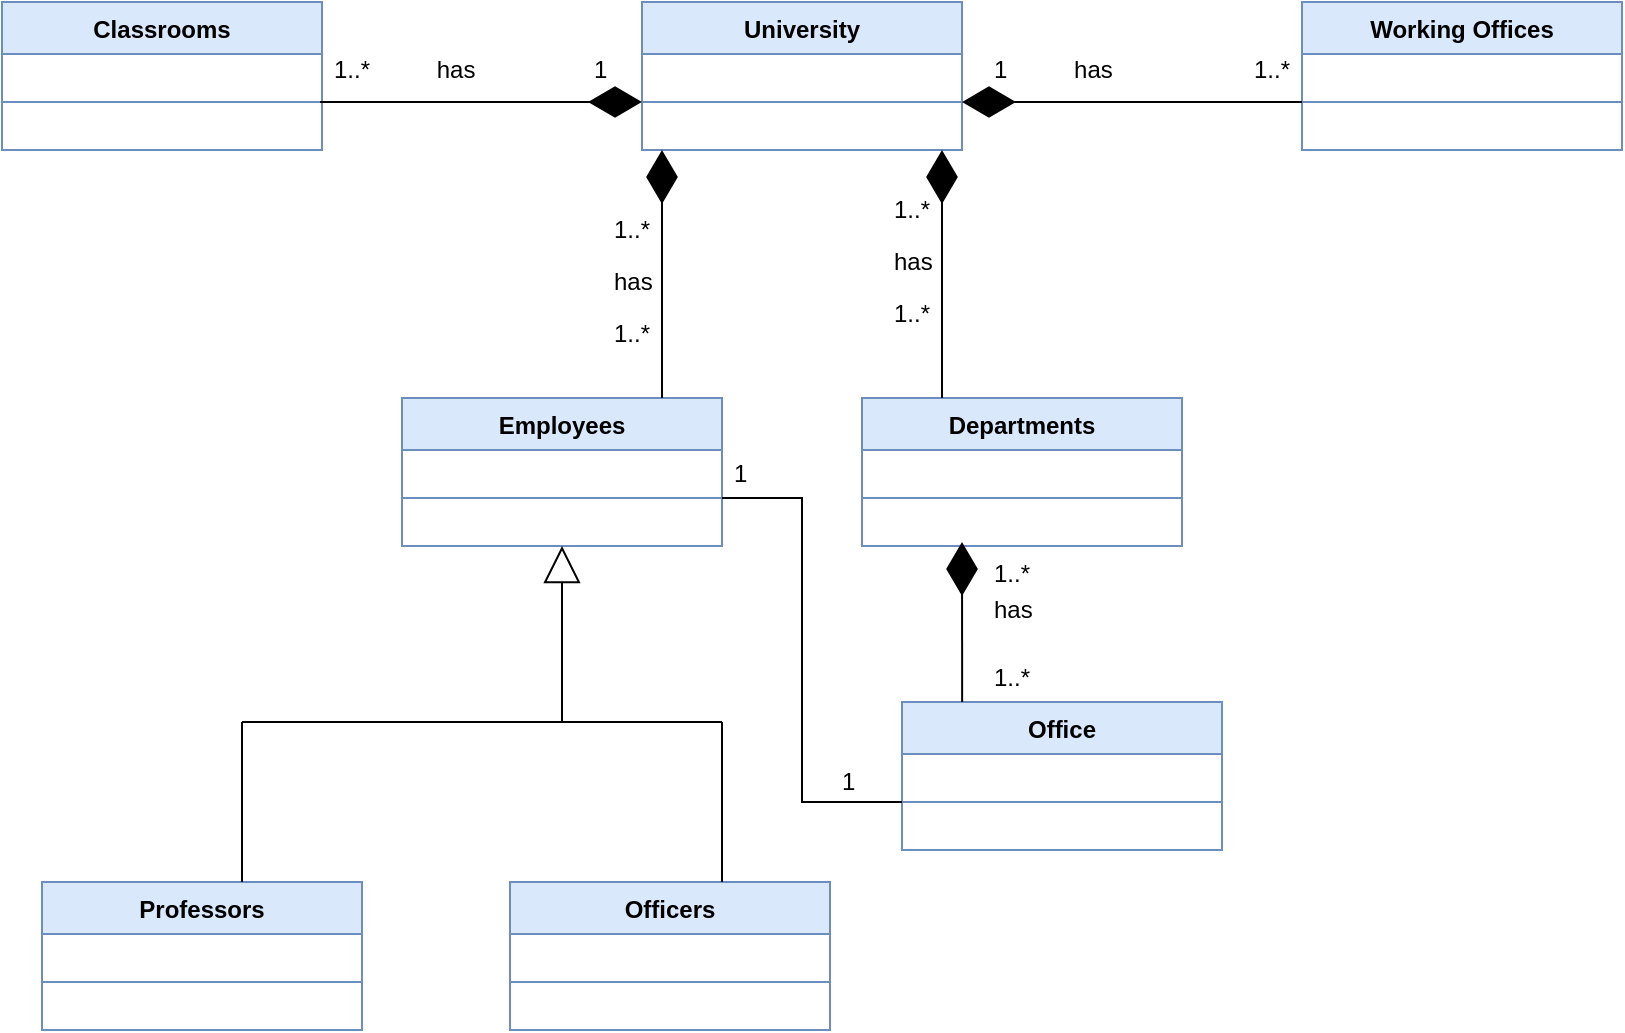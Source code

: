 <mxfile version="22.1.11" type="device">
  <diagram name="Sayfa -1" id="HtYeqE8nDPia2xDO8VBP">
    <mxGraphModel dx="880" dy="468" grid="1" gridSize="10" guides="1" tooltips="1" connect="1" arrows="1" fold="1" page="1" pageScale="1" pageWidth="827" pageHeight="1169" math="0" shadow="0">
      <root>
        <mxCell id="0" />
        <mxCell id="1" parent="0" />
        <mxCell id="FmJTqtvArW4xmDBaDDny-8" value="University" style="swimlane;fontStyle=1;align=center;verticalAlign=top;childLayout=stackLayout;horizontal=1;startSize=26;horizontalStack=0;resizeParent=1;resizeParentMax=0;resizeLast=0;collapsible=1;marginBottom=0;whiteSpace=wrap;html=1;fillColor=#dae8fc;strokeColor=#6c8ebf;" vertex="1" parent="1">
          <mxGeometry x="320" y="360" width="160" height="74" as="geometry" />
        </mxCell>
        <mxCell id="FmJTqtvArW4xmDBaDDny-10" value="" style="line;strokeWidth=1;fillColor=none;align=left;verticalAlign=middle;spacingTop=-1;spacingLeft=3;spacingRight=3;rotatable=0;labelPosition=right;points=[];portConstraint=eastwest;strokeColor=inherit;" vertex="1" parent="FmJTqtvArW4xmDBaDDny-8">
          <mxGeometry y="26" width="160" height="48" as="geometry" />
        </mxCell>
        <mxCell id="FmJTqtvArW4xmDBaDDny-13" value="Classrooms" style="swimlane;fontStyle=1;align=center;verticalAlign=top;childLayout=stackLayout;horizontal=1;startSize=26;horizontalStack=0;resizeParent=1;resizeParentMax=0;resizeLast=0;collapsible=1;marginBottom=0;whiteSpace=wrap;html=1;fillColor=#dae8fc;strokeColor=#6c8ebf;" vertex="1" parent="1">
          <mxGeometry y="360" width="160" height="74" as="geometry" />
        </mxCell>
        <mxCell id="FmJTqtvArW4xmDBaDDny-14" value="" style="line;strokeWidth=1;fillColor=none;align=left;verticalAlign=middle;spacingTop=-1;spacingLeft=3;spacingRight=3;rotatable=0;labelPosition=right;points=[];portConstraint=eastwest;strokeColor=inherit;" vertex="1" parent="FmJTqtvArW4xmDBaDDny-13">
          <mxGeometry y="26" width="160" height="48" as="geometry" />
        </mxCell>
        <mxCell id="FmJTqtvArW4xmDBaDDny-15" value="Working Offices" style="swimlane;fontStyle=1;align=center;verticalAlign=top;childLayout=stackLayout;horizontal=1;startSize=26;horizontalStack=0;resizeParent=1;resizeParentMax=0;resizeLast=0;collapsible=1;marginBottom=0;whiteSpace=wrap;html=1;fillColor=#dae8fc;strokeColor=#6c8ebf;" vertex="1" parent="1">
          <mxGeometry x="650" y="360" width="160" height="74" as="geometry" />
        </mxCell>
        <mxCell id="FmJTqtvArW4xmDBaDDny-16" value="" style="line;strokeWidth=1;fillColor=none;align=left;verticalAlign=middle;spacingTop=-1;spacingLeft=3;spacingRight=3;rotatable=0;labelPosition=right;points=[];portConstraint=eastwest;strokeColor=inherit;" vertex="1" parent="FmJTqtvArW4xmDBaDDny-15">
          <mxGeometry y="26" width="160" height="48" as="geometry" />
        </mxCell>
        <mxCell id="FmJTqtvArW4xmDBaDDny-18" value="Departments" style="swimlane;fontStyle=1;align=center;verticalAlign=top;childLayout=stackLayout;horizontal=1;startSize=26;horizontalStack=0;resizeParent=1;resizeParentMax=0;resizeLast=0;collapsible=1;marginBottom=0;whiteSpace=wrap;html=1;fillColor=#dae8fc;strokeColor=#6c8ebf;" vertex="1" parent="1">
          <mxGeometry x="430" y="558" width="160" height="74" as="geometry" />
        </mxCell>
        <mxCell id="FmJTqtvArW4xmDBaDDny-19" value="" style="line;strokeWidth=1;fillColor=none;align=left;verticalAlign=middle;spacingTop=-1;spacingLeft=3;spacingRight=3;rotatable=0;labelPosition=right;points=[];portConstraint=eastwest;strokeColor=inherit;" vertex="1" parent="FmJTqtvArW4xmDBaDDny-18">
          <mxGeometry y="26" width="160" height="48" as="geometry" />
        </mxCell>
        <mxCell id="FmJTqtvArW4xmDBaDDny-20" value="Employees" style="swimlane;fontStyle=1;align=center;verticalAlign=top;childLayout=stackLayout;horizontal=1;startSize=26;horizontalStack=0;resizeParent=1;resizeParentMax=0;resizeLast=0;collapsible=1;marginBottom=0;whiteSpace=wrap;html=1;fillColor=#dae8fc;strokeColor=#6c8ebf;" vertex="1" parent="1">
          <mxGeometry x="200" y="558" width="160" height="74" as="geometry" />
        </mxCell>
        <mxCell id="FmJTqtvArW4xmDBaDDny-21" value="" style="line;strokeWidth=1;fillColor=none;align=left;verticalAlign=middle;spacingTop=-1;spacingLeft=3;spacingRight=3;rotatable=0;labelPosition=right;points=[];portConstraint=eastwest;strokeColor=inherit;" vertex="1" parent="FmJTqtvArW4xmDBaDDny-20">
          <mxGeometry y="26" width="160" height="48" as="geometry" />
        </mxCell>
        <mxCell id="FmJTqtvArW4xmDBaDDny-22" value="Professors" style="swimlane;fontStyle=1;align=center;verticalAlign=top;childLayout=stackLayout;horizontal=1;startSize=26;horizontalStack=0;resizeParent=1;resizeParentMax=0;resizeLast=0;collapsible=1;marginBottom=0;whiteSpace=wrap;html=1;fillColor=#dae8fc;strokeColor=#6c8ebf;" vertex="1" parent="1">
          <mxGeometry x="20" y="800" width="160" height="74" as="geometry" />
        </mxCell>
        <mxCell id="FmJTqtvArW4xmDBaDDny-23" value="" style="line;strokeWidth=1;fillColor=none;align=left;verticalAlign=middle;spacingTop=-1;spacingLeft=3;spacingRight=3;rotatable=0;labelPosition=right;points=[];portConstraint=eastwest;strokeColor=inherit;" vertex="1" parent="FmJTqtvArW4xmDBaDDny-22">
          <mxGeometry y="26" width="160" height="48" as="geometry" />
        </mxCell>
        <mxCell id="FmJTqtvArW4xmDBaDDny-24" value="Officers" style="swimlane;fontStyle=1;align=center;verticalAlign=top;childLayout=stackLayout;horizontal=1;startSize=26;horizontalStack=0;resizeParent=1;resizeParentMax=0;resizeLast=0;collapsible=1;marginBottom=0;whiteSpace=wrap;html=1;fillColor=#dae8fc;strokeColor=#6c8ebf;" vertex="1" parent="1">
          <mxGeometry x="254" y="800" width="160" height="74" as="geometry" />
        </mxCell>
        <mxCell id="FmJTqtvArW4xmDBaDDny-25" value="" style="line;strokeWidth=1;fillColor=none;align=left;verticalAlign=middle;spacingTop=-1;spacingLeft=3;spacingRight=3;rotatable=0;labelPosition=right;points=[];portConstraint=eastwest;strokeColor=inherit;" vertex="1" parent="FmJTqtvArW4xmDBaDDny-24">
          <mxGeometry y="26" width="160" height="48" as="geometry" />
        </mxCell>
        <mxCell id="FmJTqtvArW4xmDBaDDny-26" value="Office" style="swimlane;fontStyle=1;align=center;verticalAlign=top;childLayout=stackLayout;horizontal=1;startSize=26;horizontalStack=0;resizeParent=1;resizeParentMax=0;resizeLast=0;collapsible=1;marginBottom=0;whiteSpace=wrap;html=1;fillColor=#dae8fc;strokeColor=#6c8ebf;" vertex="1" parent="1">
          <mxGeometry x="450" y="710" width="160" height="74" as="geometry" />
        </mxCell>
        <mxCell id="FmJTqtvArW4xmDBaDDny-27" value="" style="line;strokeWidth=1;fillColor=none;align=left;verticalAlign=middle;spacingTop=-1;spacingLeft=3;spacingRight=3;rotatable=0;labelPosition=right;points=[];portConstraint=eastwest;strokeColor=inherit;" vertex="1" parent="FmJTqtvArW4xmDBaDDny-26">
          <mxGeometry y="26" width="160" height="48" as="geometry" />
        </mxCell>
        <mxCell id="FmJTqtvArW4xmDBaDDny-28" value="" style="endArrow=diamondThin;endFill=1;endSize=24;html=1;rounded=0;exitX=0.188;exitY=0;exitDx=0;exitDy=0;exitPerimeter=0;" edge="1" parent="1" source="FmJTqtvArW4xmDBaDDny-26">
          <mxGeometry width="160" relative="1" as="geometry">
            <mxPoint x="500" y="722" as="sourcePoint" />
            <mxPoint x="480" y="630" as="targetPoint" />
          </mxGeometry>
        </mxCell>
        <mxCell id="FmJTqtvArW4xmDBaDDny-29" value="" style="endArrow=diamondThin;endFill=1;endSize=24;html=1;rounded=0;entryX=0.5;entryY=1;entryDx=0;entryDy=0;" edge="1" parent="1">
          <mxGeometry width="160" relative="1" as="geometry">
            <mxPoint x="650" y="410" as="sourcePoint" />
            <mxPoint x="480" y="410" as="targetPoint" />
          </mxGeometry>
        </mxCell>
        <mxCell id="FmJTqtvArW4xmDBaDDny-30" value="" style="endArrow=diamondThin;endFill=1;endSize=24;html=1;rounded=0;exitX=0.994;exitY=0.5;exitDx=0;exitDy=0;exitPerimeter=0;" edge="1" parent="1" source="FmJTqtvArW4xmDBaDDny-14">
          <mxGeometry width="160" relative="1" as="geometry">
            <mxPoint x="360" y="470" as="sourcePoint" />
            <mxPoint x="320" y="410" as="targetPoint" />
          </mxGeometry>
        </mxCell>
        <mxCell id="FmJTqtvArW4xmDBaDDny-31" value="1" style="text;strokeColor=none;fillColor=none;align=left;verticalAlign=top;spacingLeft=4;spacingRight=4;overflow=hidden;rotatable=0;points=[[0,0.5],[1,0.5]];portConstraint=eastwest;whiteSpace=wrap;html=1;" vertex="1" parent="1">
          <mxGeometry x="290" y="380" width="100" height="26" as="geometry" />
        </mxCell>
        <mxCell id="FmJTqtvArW4xmDBaDDny-32" value="1..*&amp;nbsp; &amp;nbsp; &amp;nbsp; &amp;nbsp; &amp;nbsp; has" style="text;strokeColor=none;fillColor=none;align=left;verticalAlign=top;spacingLeft=4;spacingRight=4;overflow=hidden;rotatable=0;points=[[0,0.5],[1,0.5]];portConstraint=eastwest;whiteSpace=wrap;html=1;" vertex="1" parent="1">
          <mxGeometry x="160" y="380" width="100" height="26" as="geometry" />
        </mxCell>
        <mxCell id="FmJTqtvArW4xmDBaDDny-33" value="1..*" style="text;strokeColor=none;fillColor=none;align=left;verticalAlign=top;spacingLeft=4;spacingRight=4;overflow=hidden;rotatable=0;points=[[0,0.5],[1,0.5]];portConstraint=eastwest;whiteSpace=wrap;html=1;" vertex="1" parent="1">
          <mxGeometry x="620" y="380" width="100" height="26" as="geometry" />
        </mxCell>
        <mxCell id="FmJTqtvArW4xmDBaDDny-34" value="1&amp;nbsp; &amp;nbsp; &amp;nbsp; &amp;nbsp; &amp;nbsp; has" style="text;strokeColor=none;fillColor=none;align=left;verticalAlign=top;spacingLeft=4;spacingRight=4;overflow=hidden;rotatable=0;points=[[0,0.5],[1,0.5]];portConstraint=eastwest;whiteSpace=wrap;html=1;" vertex="1" parent="1">
          <mxGeometry x="490" y="380" width="100" height="26" as="geometry" />
        </mxCell>
        <mxCell id="FmJTqtvArW4xmDBaDDny-35" value="1..*" style="text;strokeColor=none;fillColor=none;align=left;verticalAlign=top;spacingLeft=4;spacingRight=4;overflow=hidden;rotatable=0;points=[[0,0.5],[1,0.5]];portConstraint=eastwest;whiteSpace=wrap;html=1;" vertex="1" parent="1">
          <mxGeometry x="490" y="632" width="100" height="26" as="geometry" />
        </mxCell>
        <mxCell id="FmJTqtvArW4xmDBaDDny-37" value="1..*" style="text;strokeColor=none;fillColor=none;align=left;verticalAlign=top;spacingLeft=4;spacingRight=4;overflow=hidden;rotatable=0;points=[[0,0.5],[1,0.5]];portConstraint=eastwest;whiteSpace=wrap;html=1;" vertex="1" parent="1">
          <mxGeometry x="490" y="684" width="100" height="26" as="geometry" />
        </mxCell>
        <mxCell id="FmJTqtvArW4xmDBaDDny-38" value="has" style="text;strokeColor=none;fillColor=none;align=left;verticalAlign=top;spacingLeft=4;spacingRight=4;overflow=hidden;rotatable=0;points=[[0,0.5],[1,0.5]];portConstraint=eastwest;whiteSpace=wrap;html=1;" vertex="1" parent="1">
          <mxGeometry x="490" y="650" width="100" height="26" as="geometry" />
        </mxCell>
        <mxCell id="FmJTqtvArW4xmDBaDDny-39" value="1..*" style="text;strokeColor=none;fillColor=none;align=left;verticalAlign=top;spacingLeft=4;spacingRight=4;overflow=hidden;rotatable=0;points=[[0,0.5],[1,0.5]];portConstraint=eastwest;whiteSpace=wrap;html=1;" vertex="1" parent="1">
          <mxGeometry x="440" y="450" width="100" height="26" as="geometry" />
        </mxCell>
        <mxCell id="FmJTqtvArW4xmDBaDDny-40" value="1..*" style="text;strokeColor=none;fillColor=none;align=left;verticalAlign=top;spacingLeft=4;spacingRight=4;overflow=hidden;rotatable=0;points=[[0,0.5],[1,0.5]];portConstraint=eastwest;whiteSpace=wrap;html=1;" vertex="1" parent="1">
          <mxGeometry x="440" y="502" width="100" height="26" as="geometry" />
        </mxCell>
        <mxCell id="FmJTqtvArW4xmDBaDDny-41" value="has" style="text;strokeColor=none;fillColor=none;align=left;verticalAlign=top;spacingLeft=4;spacingRight=4;overflow=hidden;rotatable=0;points=[[0,0.5],[1,0.5]];portConstraint=eastwest;whiteSpace=wrap;html=1;" vertex="1" parent="1">
          <mxGeometry x="440" y="476" width="100" height="26" as="geometry" />
        </mxCell>
        <mxCell id="FmJTqtvArW4xmDBaDDny-42" value="" style="endArrow=diamondThin;endFill=1;endSize=24;html=1;rounded=0;entryX=0.5;entryY=1;entryDx=0;entryDy=0;exitX=0.25;exitY=0;exitDx=0;exitDy=0;" edge="1" parent="1" source="FmJTqtvArW4xmDBaDDny-18">
          <mxGeometry width="160" relative="1" as="geometry">
            <mxPoint x="470" y="550" as="sourcePoint" />
            <mxPoint x="470" y="434" as="targetPoint" />
          </mxGeometry>
        </mxCell>
        <mxCell id="FmJTqtvArW4xmDBaDDny-43" value="" style="endArrow=diamondThin;endFill=1;endSize=24;html=1;rounded=0;entryX=0.5;entryY=1;entryDx=0;entryDy=0;exitX=0.25;exitY=0;exitDx=0;exitDy=0;" edge="1" parent="1">
          <mxGeometry width="160" relative="1" as="geometry">
            <mxPoint x="330" y="558" as="sourcePoint" />
            <mxPoint x="330" y="434" as="targetPoint" />
          </mxGeometry>
        </mxCell>
        <mxCell id="FmJTqtvArW4xmDBaDDny-44" value="1..*" style="text;strokeColor=none;fillColor=none;align=left;verticalAlign=top;spacingLeft=4;spacingRight=4;overflow=hidden;rotatable=0;points=[[0,0.5],[1,0.5]];portConstraint=eastwest;whiteSpace=wrap;html=1;" vertex="1" parent="1">
          <mxGeometry x="300" y="460" width="100" height="26" as="geometry" />
        </mxCell>
        <mxCell id="FmJTqtvArW4xmDBaDDny-45" value="1..*" style="text;strokeColor=none;fillColor=none;align=left;verticalAlign=top;spacingLeft=4;spacingRight=4;overflow=hidden;rotatable=0;points=[[0,0.5],[1,0.5]];portConstraint=eastwest;whiteSpace=wrap;html=1;" vertex="1" parent="1">
          <mxGeometry x="300" y="512" width="100" height="26" as="geometry" />
        </mxCell>
        <mxCell id="FmJTqtvArW4xmDBaDDny-46" value="has" style="text;strokeColor=none;fillColor=none;align=left;verticalAlign=top;spacingLeft=4;spacingRight=4;overflow=hidden;rotatable=0;points=[[0,0.5],[1,0.5]];portConstraint=eastwest;whiteSpace=wrap;html=1;" vertex="1" parent="1">
          <mxGeometry x="300" y="486" width="100" height="26" as="geometry" />
        </mxCell>
        <mxCell id="FmJTqtvArW4xmDBaDDny-51" value="" style="endArrow=block;endSize=16;endFill=0;html=1;rounded=0;entryX=0.5;entryY=1;entryDx=0;entryDy=0;" edge="1" parent="1" target="FmJTqtvArW4xmDBaDDny-20">
          <mxGeometry x="-0.091" y="60" width="160" relative="1" as="geometry">
            <mxPoint x="120" y="720" as="sourcePoint" />
            <mxPoint x="280" y="726.5" as="targetPoint" />
            <Array as="points">
              <mxPoint x="360" y="720" />
              <mxPoint x="280" y="720" />
              <mxPoint x="280" y="680" />
            </Array>
            <mxPoint as="offset" />
          </mxGeometry>
        </mxCell>
        <mxCell id="FmJTqtvArW4xmDBaDDny-55" value="" style="endArrow=none;html=1;rounded=0;exitX=0.625;exitY=0;exitDx=0;exitDy=0;exitPerimeter=0;" edge="1" parent="1" source="FmJTqtvArW4xmDBaDDny-22">
          <mxGeometry width="50" height="50" relative="1" as="geometry">
            <mxPoint x="380" y="774" as="sourcePoint" />
            <mxPoint x="120" y="720" as="targetPoint" />
          </mxGeometry>
        </mxCell>
        <mxCell id="FmJTqtvArW4xmDBaDDny-56" value="" style="endArrow=none;html=1;rounded=0;exitX=0.625;exitY=0;exitDx=0;exitDy=0;exitPerimeter=0;" edge="1" parent="1">
          <mxGeometry width="50" height="50" relative="1" as="geometry">
            <mxPoint x="360" y="800" as="sourcePoint" />
            <mxPoint x="360" y="720" as="targetPoint" />
          </mxGeometry>
        </mxCell>
        <mxCell id="FmJTqtvArW4xmDBaDDny-57" value="" style="endArrow=none;html=1;rounded=0;" edge="1" parent="1">
          <mxGeometry width="50" height="50" relative="1" as="geometry">
            <mxPoint x="360" y="608" as="sourcePoint" />
            <mxPoint x="450" y="760" as="targetPoint" />
            <Array as="points">
              <mxPoint x="400" y="608" />
              <mxPoint x="400" y="680" />
              <mxPoint x="400" y="760" />
            </Array>
          </mxGeometry>
        </mxCell>
        <mxCell id="FmJTqtvArW4xmDBaDDny-59" value="1" style="text;strokeColor=none;fillColor=none;align=left;verticalAlign=top;spacingLeft=4;spacingRight=4;overflow=hidden;rotatable=0;points=[[0,0.5],[1,0.5]];portConstraint=eastwest;whiteSpace=wrap;html=1;" vertex="1" parent="1">
          <mxGeometry x="414" y="736" width="160" height="26" as="geometry" />
        </mxCell>
        <mxCell id="FmJTqtvArW4xmDBaDDny-60" value="1" style="text;strokeColor=none;fillColor=none;align=left;verticalAlign=top;spacingLeft=4;spacingRight=4;overflow=hidden;rotatable=0;points=[[0,0.5],[1,0.5]];portConstraint=eastwest;whiteSpace=wrap;html=1;" vertex="1" parent="1">
          <mxGeometry x="360" y="582" width="160" height="26" as="geometry" />
        </mxCell>
      </root>
    </mxGraphModel>
  </diagram>
</mxfile>
